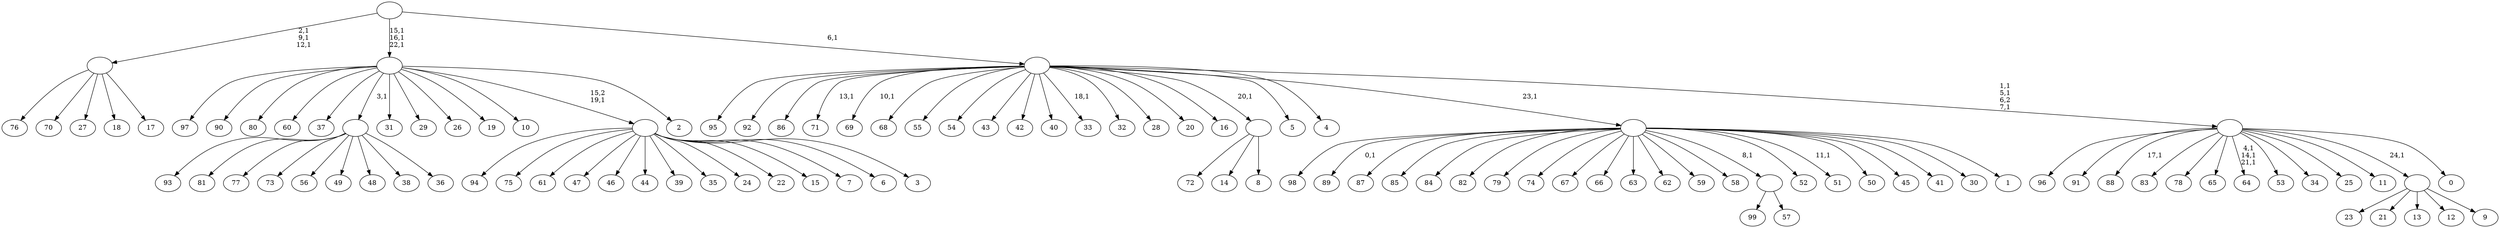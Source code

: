 digraph T {
	125 [label="99"]
	124 [label="98"]
	123 [label="97"]
	122 [label="96"]
	121 [label="95"]
	120 [label="94"]
	119 [label="93"]
	118 [label="92"]
	117 [label="91"]
	116 [label="90"]
	115 [label="89"]
	113 [label="88"]
	111 [label="87"]
	110 [label="86"]
	109 [label="85"]
	108 [label="84"]
	107 [label="83"]
	106 [label="82"]
	105 [label="81"]
	104 [label="80"]
	103 [label="79"]
	102 [label="78"]
	101 [label="77"]
	100 [label="76"]
	99 [label="75"]
	98 [label="74"]
	97 [label="73"]
	96 [label="72"]
	95 [label="71"]
	93 [label="70"]
	92 [label="69"]
	90 [label="68"]
	89 [label="67"]
	88 [label="66"]
	87 [label="65"]
	86 [label="64"]
	82 [label="63"]
	81 [label="62"]
	80 [label="61"]
	79 [label="60"]
	78 [label="59"]
	77 [label="58"]
	76 [label="57"]
	75 [label=""]
	74 [label="56"]
	73 [label="55"]
	72 [label="54"]
	71 [label="53"]
	70 [label="52"]
	69 [label="51"]
	67 [label="50"]
	66 [label="49"]
	65 [label="48"]
	64 [label="47"]
	63 [label="46"]
	62 [label="45"]
	61 [label="44"]
	60 [label="43"]
	59 [label="42"]
	58 [label="41"]
	57 [label="40"]
	56 [label="39"]
	55 [label="38"]
	54 [label="37"]
	53 [label="36"]
	52 [label=""]
	51 [label="35"]
	50 [label="34"]
	49 [label="33"]
	47 [label="32"]
	46 [label="31"]
	45 [label="30"]
	44 [label="29"]
	43 [label="28"]
	42 [label="27"]
	41 [label="26"]
	40 [label="25"]
	39 [label="24"]
	38 [label="23"]
	37 [label="22"]
	36 [label="21"]
	35 [label="20"]
	34 [label="19"]
	33 [label="18"]
	32 [label="17"]
	31 [label=""]
	28 [label="16"]
	27 [label="15"]
	26 [label="14"]
	25 [label="13"]
	24 [label="12"]
	23 [label="11"]
	22 [label="10"]
	21 [label="9"]
	20 [label=""]
	19 [label="8"]
	18 [label=""]
	17 [label="7"]
	16 [label="6"]
	15 [label="5"]
	14 [label="4"]
	13 [label="3"]
	12 [label=""]
	11 [label="2"]
	10 [label=""]
	7 [label="1"]
	6 [label=""]
	5 [label="0"]
	4 [label=""]
	1 [label=""]
	0 [label=""]
	75 -> 125 [label=""]
	75 -> 76 [label=""]
	52 -> 119 [label=""]
	52 -> 105 [label=""]
	52 -> 101 [label=""]
	52 -> 97 [label=""]
	52 -> 74 [label=""]
	52 -> 66 [label=""]
	52 -> 65 [label=""]
	52 -> 55 [label=""]
	52 -> 53 [label=""]
	31 -> 100 [label=""]
	31 -> 93 [label=""]
	31 -> 42 [label=""]
	31 -> 33 [label=""]
	31 -> 32 [label=""]
	20 -> 38 [label=""]
	20 -> 36 [label=""]
	20 -> 25 [label=""]
	20 -> 24 [label=""]
	20 -> 21 [label=""]
	18 -> 96 [label=""]
	18 -> 26 [label=""]
	18 -> 19 [label=""]
	12 -> 120 [label=""]
	12 -> 99 [label=""]
	12 -> 80 [label=""]
	12 -> 64 [label=""]
	12 -> 63 [label=""]
	12 -> 61 [label=""]
	12 -> 56 [label=""]
	12 -> 51 [label=""]
	12 -> 39 [label=""]
	12 -> 37 [label=""]
	12 -> 27 [label=""]
	12 -> 17 [label=""]
	12 -> 16 [label=""]
	12 -> 13 [label=""]
	10 -> 123 [label=""]
	10 -> 116 [label=""]
	10 -> 104 [label=""]
	10 -> 79 [label=""]
	10 -> 54 [label=""]
	10 -> 52 [label="3,1"]
	10 -> 46 [label=""]
	10 -> 44 [label=""]
	10 -> 41 [label=""]
	10 -> 34 [label=""]
	10 -> 22 [label=""]
	10 -> 12 [label="15,2\n19,1"]
	10 -> 11 [label=""]
	6 -> 69 [label="11,1"]
	6 -> 115 [label="0,1"]
	6 -> 124 [label=""]
	6 -> 111 [label=""]
	6 -> 109 [label=""]
	6 -> 108 [label=""]
	6 -> 106 [label=""]
	6 -> 103 [label=""]
	6 -> 98 [label=""]
	6 -> 89 [label=""]
	6 -> 88 [label=""]
	6 -> 82 [label=""]
	6 -> 81 [label=""]
	6 -> 78 [label=""]
	6 -> 77 [label=""]
	6 -> 75 [label="8,1"]
	6 -> 70 [label=""]
	6 -> 67 [label=""]
	6 -> 62 [label=""]
	6 -> 58 [label=""]
	6 -> 45 [label=""]
	6 -> 7 [label=""]
	4 -> 86 [label="4,1\n14,1\n21,1"]
	4 -> 113 [label="17,1"]
	4 -> 122 [label=""]
	4 -> 117 [label=""]
	4 -> 107 [label=""]
	4 -> 102 [label=""]
	4 -> 87 [label=""]
	4 -> 71 [label=""]
	4 -> 50 [label=""]
	4 -> 40 [label=""]
	4 -> 23 [label=""]
	4 -> 20 [label="24,1"]
	4 -> 5 [label=""]
	1 -> 4 [label="1,1\n5,1\n6,2\n7,1"]
	1 -> 49 [label="18,1"]
	1 -> 92 [label="10,1"]
	1 -> 95 [label="13,1"]
	1 -> 121 [label=""]
	1 -> 118 [label=""]
	1 -> 110 [label=""]
	1 -> 90 [label=""]
	1 -> 73 [label=""]
	1 -> 72 [label=""]
	1 -> 60 [label=""]
	1 -> 59 [label=""]
	1 -> 57 [label=""]
	1 -> 47 [label=""]
	1 -> 43 [label=""]
	1 -> 35 [label=""]
	1 -> 28 [label=""]
	1 -> 18 [label="20,1"]
	1 -> 15 [label=""]
	1 -> 14 [label=""]
	1 -> 6 [label="23,1"]
	0 -> 10 [label="15,1\n16,1\n22,1"]
	0 -> 31 [label="2,1\n9,1\n12,1"]
	0 -> 1 [label="6,1"]
}
